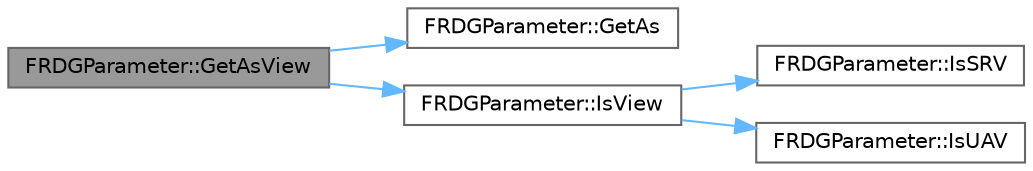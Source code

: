 digraph "FRDGParameter::GetAsView"
{
 // INTERACTIVE_SVG=YES
 // LATEX_PDF_SIZE
  bgcolor="transparent";
  edge [fontname=Helvetica,fontsize=10,labelfontname=Helvetica,labelfontsize=10];
  node [fontname=Helvetica,fontsize=10,shape=box,height=0.2,width=0.4];
  rankdir="LR";
  Node1 [id="Node000001",label="FRDGParameter::GetAsView",height=0.2,width=0.4,color="gray40", fillcolor="grey60", style="filled", fontcolor="black",tooltip=" "];
  Node1 -> Node2 [id="edge1_Node000001_Node000002",color="steelblue1",style="solid",tooltip=" "];
  Node2 [id="Node000002",label="FRDGParameter::GetAs",height=0.2,width=0.4,color="grey40", fillcolor="white", style="filled",URL="$d1/d4b/classFRDGParameter.html#ab35ac0477bc7b5f57ff557abf3434349",tooltip=" "];
  Node1 -> Node3 [id="edge2_Node000001_Node000003",color="steelblue1",style="solid",tooltip=" "];
  Node3 [id="Node000003",label="FRDGParameter::IsView",height=0.2,width=0.4,color="grey40", fillcolor="white", style="filled",URL="$d1/d4b/classFRDGParameter.html#a79775b1a956ddc47beeddca851c78e86",tooltip=" "];
  Node3 -> Node4 [id="edge3_Node000003_Node000004",color="steelblue1",style="solid",tooltip=" "];
  Node4 [id="Node000004",label="FRDGParameter::IsSRV",height=0.2,width=0.4,color="grey40", fillcolor="white", style="filled",URL="$d1/d4b/classFRDGParameter.html#aeb6d50cb660caa0480f387b62950997a",tooltip=" "];
  Node3 -> Node5 [id="edge4_Node000003_Node000005",color="steelblue1",style="solid",tooltip=" "];
  Node5 [id="Node000005",label="FRDGParameter::IsUAV",height=0.2,width=0.4,color="grey40", fillcolor="white", style="filled",URL="$d1/d4b/classFRDGParameter.html#a32ebe001314d74ca51fd5a07e22c7eb6",tooltip=" "];
}
